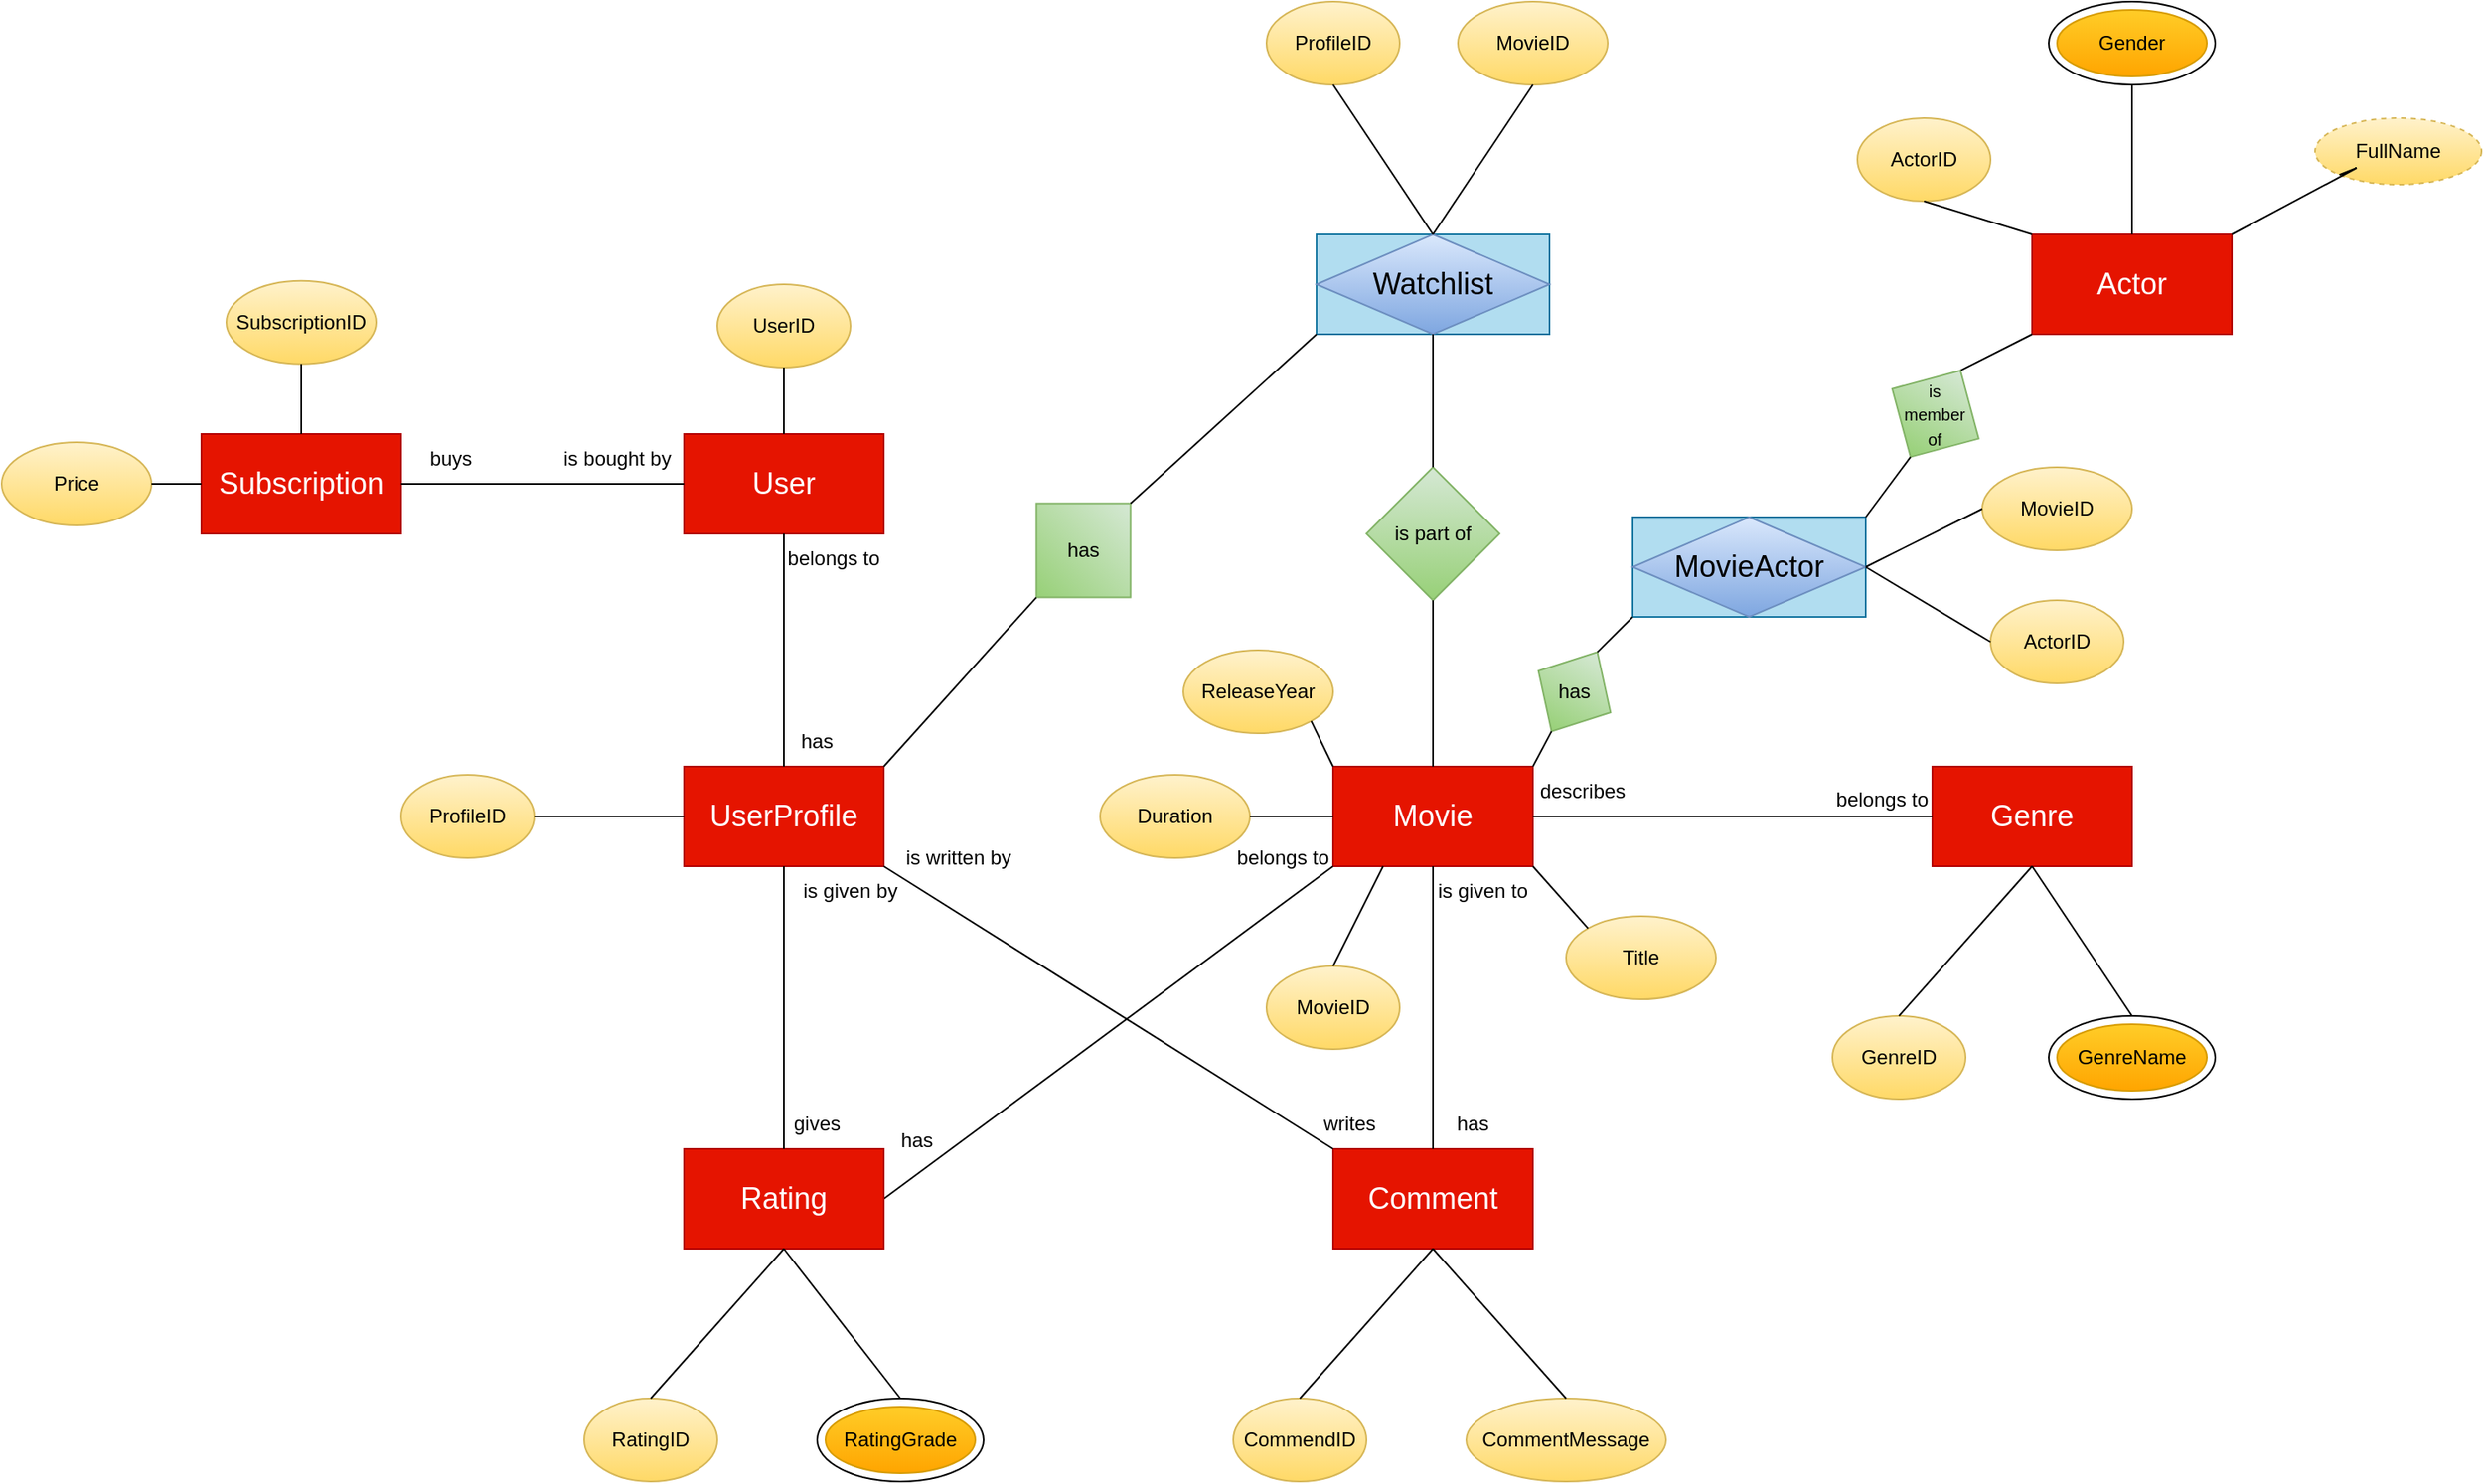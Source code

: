 <mxfile version="28.2.3">
  <diagram id="C5RBs43oDa-KdzZeNtuy" name="Page-1">
    <mxGraphModel dx="2430" dy="2138" grid="1" gridSize="10" guides="1" tooltips="1" connect="1" arrows="1" fold="1" page="1" pageScale="1" pageWidth="827" pageHeight="1169" math="0" shadow="0">
      <root>
        <mxCell id="WIyWlLk6GJQsqaUBKTNV-0" />
        <mxCell id="WIyWlLk6GJQsqaUBKTNV-1" parent="WIyWlLk6GJQsqaUBKTNV-0" />
        <mxCell id="6euXC6UUN1x_xEEHtP8C-2" value="&lt;font style=&quot;font-size: 18px;&quot;&gt;User&lt;/font&gt;" style="rounded=0;whiteSpace=wrap;html=1;fillColor=#e51400;fontColor=#ffffff;strokeColor=#B20000;" parent="WIyWlLk6GJQsqaUBKTNV-1" vertex="1">
          <mxGeometry x="-30" y="80" width="120" height="60" as="geometry" />
        </mxCell>
        <mxCell id="6euXC6UUN1x_xEEHtP8C-3" value="&lt;span style=&quot;font-size: 18px;&quot;&gt;Movie&lt;/span&gt;" style="rounded=0;whiteSpace=wrap;html=1;fillColor=#e51400;fontColor=#ffffff;strokeColor=#B20000;" parent="WIyWlLk6GJQsqaUBKTNV-1" vertex="1">
          <mxGeometry x="360" y="280" width="120" height="60" as="geometry" />
        </mxCell>
        <mxCell id="6euXC6UUN1x_xEEHtP8C-4" value="&lt;font style=&quot;font-size: 18px;&quot;&gt;Genre&lt;/font&gt;" style="rounded=0;whiteSpace=wrap;html=1;fillColor=#e51400;fontColor=#ffffff;strokeColor=#B20000;" parent="WIyWlLk6GJQsqaUBKTNV-1" vertex="1">
          <mxGeometry x="720" y="280" width="120" height="60" as="geometry" />
        </mxCell>
        <mxCell id="6euXC6UUN1x_xEEHtP8C-8" value="" style="rounded=0;whiteSpace=wrap;html=1;fillColor=#b1ddf0;strokeColor=#10739e;" parent="WIyWlLk6GJQsqaUBKTNV-1" vertex="1">
          <mxGeometry x="350" y="-40" width="140" height="60" as="geometry" />
        </mxCell>
        <mxCell id="6euXC6UUN1x_xEEHtP8C-9" value="&lt;font style=&quot;font-size: 18px;&quot;&gt;Watchlist&lt;/font&gt;" style="rhombus;whiteSpace=wrap;html=1;fillColor=#dae8fc;gradientColor=#7ea6e0;strokeColor=#6c8ebf;" parent="WIyWlLk6GJQsqaUBKTNV-1" vertex="1">
          <mxGeometry x="350" y="-40" width="140" height="60" as="geometry" />
        </mxCell>
        <mxCell id="6euXC6UUN1x_xEEHtP8C-12" value="&lt;span style=&quot;font-size: 18px;&quot;&gt;UserProfile&lt;/span&gt;" style="rounded=0;whiteSpace=wrap;html=1;fillColor=#e51400;fontColor=#ffffff;strokeColor=#B20000;" parent="WIyWlLk6GJQsqaUBKTNV-1" vertex="1">
          <mxGeometry x="-30" y="280" width="120" height="60" as="geometry" />
        </mxCell>
        <mxCell id="6euXC6UUN1x_xEEHtP8C-16" value="" style="endArrow=none;html=1;rounded=0;exitX=0.5;exitY=0;exitDx=0;exitDy=0;entryX=0.5;entryY=1;entryDx=0;entryDy=0;" parent="WIyWlLk6GJQsqaUBKTNV-1" source="6euXC6UUN1x_xEEHtP8C-12" target="6euXC6UUN1x_xEEHtP8C-2" edge="1">
          <mxGeometry width="50" height="50" relative="1" as="geometry">
            <mxPoint x="-70" y="190" as="sourcePoint" />
            <mxPoint x="30" y="160" as="targetPoint" />
          </mxGeometry>
        </mxCell>
        <mxCell id="6euXC6UUN1x_xEEHtP8C-18" value="" style="endArrow=none;html=1;rounded=0;exitX=1;exitY=0.5;exitDx=0;exitDy=0;entryX=0;entryY=1;entryDx=0;entryDy=0;" parent="WIyWlLk6GJQsqaUBKTNV-1" source="6euXC6UUN1x_xEEHtP8C-23" target="6euXC6UUN1x_xEEHtP8C-3" edge="1">
          <mxGeometry width="50" height="50" relative="1" as="geometry">
            <mxPoint x="250" y="430" as="sourcePoint" />
            <mxPoint x="300" y="410" as="targetPoint" />
            <Array as="points" />
          </mxGeometry>
        </mxCell>
        <mxCell id="6euXC6UUN1x_xEEHtP8C-19" value="" style="endArrow=none;html=1;rounded=0;exitX=1;exitY=0.5;exitDx=0;exitDy=0;entryX=0;entryY=0.5;entryDx=0;entryDy=0;" parent="WIyWlLk6GJQsqaUBKTNV-1" source="6euXC6UUN1x_xEEHtP8C-3" target="6euXC6UUN1x_xEEHtP8C-4" edge="1">
          <mxGeometry width="50" height="50" relative="1" as="geometry">
            <mxPoint x="550" y="330" as="sourcePoint" />
            <mxPoint x="600" y="280" as="targetPoint" />
          </mxGeometry>
        </mxCell>
        <mxCell id="6euXC6UUN1x_xEEHtP8C-23" value="&lt;span style=&quot;font-size: 18px;&quot;&gt;Rating&lt;/span&gt;" style="rounded=0;whiteSpace=wrap;html=1;fillColor=#e51400;fontColor=#ffffff;strokeColor=#B20000;" parent="WIyWlLk6GJQsqaUBKTNV-1" vertex="1">
          <mxGeometry x="-30" y="510" width="120" height="60" as="geometry" />
        </mxCell>
        <mxCell id="6euXC6UUN1x_xEEHtP8C-24" value="&lt;span style=&quot;font-size: 18px;&quot;&gt;Comment&lt;/span&gt;" style="rounded=0;whiteSpace=wrap;html=1;fillColor=#e51400;fontColor=#ffffff;strokeColor=#B20000;" parent="WIyWlLk6GJQsqaUBKTNV-1" vertex="1">
          <mxGeometry x="360" y="510" width="120" height="60" as="geometry" />
        </mxCell>
        <mxCell id="6euXC6UUN1x_xEEHtP8C-28" value="" style="endArrow=none;html=1;rounded=0;exitX=0.5;exitY=0;exitDx=0;exitDy=0;entryX=0.5;entryY=1;entryDx=0;entryDy=0;" parent="WIyWlLk6GJQsqaUBKTNV-1" source="6euXC6UUN1x_xEEHtP8C-24" target="6euXC6UUN1x_xEEHtP8C-3" edge="1">
          <mxGeometry width="50" height="50" relative="1" as="geometry">
            <mxPoint x="420" y="430" as="sourcePoint" />
            <mxPoint x="420" y="310" as="targetPoint" />
          </mxGeometry>
        </mxCell>
        <mxCell id="hVD0oIAZG5OT47clyEIh-2" value="" style="endArrow=none;html=1;rounded=0;entryX=0;entryY=0;entryDx=0;entryDy=0;exitX=1;exitY=1;exitDx=0;exitDy=0;" parent="WIyWlLk6GJQsqaUBKTNV-1" source="6euXC6UUN1x_xEEHtP8C-12" target="6euXC6UUN1x_xEEHtP8C-24" edge="1">
          <mxGeometry width="50" height="50" relative="1" as="geometry">
            <mxPoint x="240" y="310" as="sourcePoint" />
            <mxPoint x="350" y="430" as="targetPoint" />
          </mxGeometry>
        </mxCell>
        <mxCell id="hVD0oIAZG5OT47clyEIh-7" value="UserID" style="ellipse;whiteSpace=wrap;html=1;fillColor=#fff2cc;gradientColor=#ffd966;strokeColor=#d6b656;" parent="WIyWlLk6GJQsqaUBKTNV-1" vertex="1">
          <mxGeometry x="-10" y="-10" width="80" height="50" as="geometry" />
        </mxCell>
        <mxCell id="hVD0oIAZG5OT47clyEIh-8" value="" style="endArrow=none;html=1;rounded=0;entryX=0.5;entryY=1;entryDx=0;entryDy=0;exitX=0.5;exitY=0;exitDx=0;exitDy=0;" parent="WIyWlLk6GJQsqaUBKTNV-1" source="6euXC6UUN1x_xEEHtP8C-2" target="hVD0oIAZG5OT47clyEIh-7" edge="1">
          <mxGeometry width="50" height="50" relative="1" as="geometry">
            <mxPoint x="-10" y="60" as="sourcePoint" />
            <mxPoint x="40" y="10" as="targetPoint" />
          </mxGeometry>
        </mxCell>
        <mxCell id="hVD0oIAZG5OT47clyEIh-9" value="ProfileID" style="ellipse;whiteSpace=wrap;html=1;fillColor=#fff2cc;gradientColor=#ffd966;strokeColor=#d6b656;" parent="WIyWlLk6GJQsqaUBKTNV-1" vertex="1">
          <mxGeometry x="-200" y="285" width="80" height="50" as="geometry" />
        </mxCell>
        <mxCell id="hVD0oIAZG5OT47clyEIh-10" value="" style="endArrow=none;html=1;rounded=0;entryX=1;entryY=0.5;entryDx=0;entryDy=0;exitX=0;exitY=0.5;exitDx=0;exitDy=0;" parent="WIyWlLk6GJQsqaUBKTNV-1" source="6euXC6UUN1x_xEEHtP8C-12" target="hVD0oIAZG5OT47clyEIh-9" edge="1">
          <mxGeometry width="50" height="50" relative="1" as="geometry">
            <mxPoint x="-20" y="260" as="sourcePoint" />
            <mxPoint x="-120" y="250" as="targetPoint" />
          </mxGeometry>
        </mxCell>
        <mxCell id="hVD0oIAZG5OT47clyEIh-13" value="RatingID" style="ellipse;whiteSpace=wrap;html=1;fillColor=#fff2cc;gradientColor=#ffd966;strokeColor=#d6b656;" parent="WIyWlLk6GJQsqaUBKTNV-1" vertex="1">
          <mxGeometry x="-90" y="660" width="80" height="50" as="geometry" />
        </mxCell>
        <mxCell id="hVD0oIAZG5OT47clyEIh-14" value="" style="endArrow=none;html=1;rounded=0;entryX=0.5;entryY=0;entryDx=0;entryDy=0;exitX=0.5;exitY=1;exitDx=0;exitDy=0;" parent="WIyWlLk6GJQsqaUBKTNV-1" source="6euXC6UUN1x_xEEHtP8C-23" target="hVD0oIAZG5OT47clyEIh-13" edge="1">
          <mxGeometry width="50" height="50" relative="1" as="geometry">
            <mxPoint x="80" y="685" as="sourcePoint" />
            <mxPoint x="-10" y="625" as="targetPoint" />
          </mxGeometry>
        </mxCell>
        <mxCell id="hVD0oIAZG5OT47clyEIh-15" value="" style="ellipse;whiteSpace=wrap;html=1;" parent="WIyWlLk6GJQsqaUBKTNV-1" vertex="1">
          <mxGeometry x="50" y="660" width="100" height="50" as="geometry" />
        </mxCell>
        <mxCell id="hVD0oIAZG5OT47clyEIh-16" value="" style="endArrow=none;html=1;rounded=0;entryX=0.5;entryY=0;entryDx=0;entryDy=0;exitX=0.5;exitY=1;exitDx=0;exitDy=0;" parent="WIyWlLk6GJQsqaUBKTNV-1" source="6euXC6UUN1x_xEEHtP8C-23" target="hVD0oIAZG5OT47clyEIh-15" edge="1">
          <mxGeometry width="50" height="50" relative="1" as="geometry">
            <mxPoint x="160" y="570" as="sourcePoint" />
            <mxPoint x="120" y="625" as="targetPoint" />
          </mxGeometry>
        </mxCell>
        <mxCell id="hVD0oIAZG5OT47clyEIh-17" value="CommendID" style="ellipse;whiteSpace=wrap;html=1;fillColor=#fff2cc;gradientColor=#ffd966;strokeColor=#d6b656;" parent="WIyWlLk6GJQsqaUBKTNV-1" vertex="1">
          <mxGeometry x="300" y="660" width="80" height="50" as="geometry" />
        </mxCell>
        <mxCell id="hVD0oIAZG5OT47clyEIh-18" value="" style="endArrow=none;html=1;rounded=0;entryX=0.5;entryY=0;entryDx=0;entryDy=0;exitX=0.5;exitY=1;exitDx=0;exitDy=0;" parent="WIyWlLk6GJQsqaUBKTNV-1" source="6euXC6UUN1x_xEEHtP8C-24" target="hVD0oIAZG5OT47clyEIh-17" edge="1">
          <mxGeometry width="50" height="50" relative="1" as="geometry">
            <mxPoint x="420" y="570" as="sourcePoint" />
            <mxPoint x="380" y="625" as="targetPoint" />
          </mxGeometry>
        </mxCell>
        <mxCell id="hVD0oIAZG5OT47clyEIh-19" value="CommentMessage" style="ellipse;whiteSpace=wrap;html=1;fillColor=#fff2cc;gradientColor=#ffd966;strokeColor=#d6b656;" parent="WIyWlLk6GJQsqaUBKTNV-1" vertex="1">
          <mxGeometry x="440" y="660" width="120" height="50" as="geometry" />
        </mxCell>
        <mxCell id="hVD0oIAZG5OT47clyEIh-20" value="" style="endArrow=none;html=1;rounded=0;entryX=0.5;entryY=0;entryDx=0;entryDy=0;exitX=0.5;exitY=1;exitDx=0;exitDy=0;" parent="WIyWlLk6GJQsqaUBKTNV-1" source="6euXC6UUN1x_xEEHtP8C-24" target="hVD0oIAZG5OT47clyEIh-19" edge="1">
          <mxGeometry width="50" height="50" relative="1" as="geometry">
            <mxPoint x="420" y="570" as="sourcePoint" />
            <mxPoint x="510" y="625" as="targetPoint" />
          </mxGeometry>
        </mxCell>
        <mxCell id="hVD0oIAZG5OT47clyEIh-21" value="GenreID" style="ellipse;whiteSpace=wrap;html=1;fillColor=#fff2cc;gradientColor=#ffd966;strokeColor=#d6b656;" parent="WIyWlLk6GJQsqaUBKTNV-1" vertex="1">
          <mxGeometry x="660" y="430" width="80" height="50" as="geometry" />
        </mxCell>
        <mxCell id="hVD0oIAZG5OT47clyEIh-22" value="" style="endArrow=none;html=1;rounded=0;entryX=0.5;entryY=0;entryDx=0;entryDy=0;exitX=0.5;exitY=1;exitDx=0;exitDy=0;" parent="WIyWlLk6GJQsqaUBKTNV-1" source="6euXC6UUN1x_xEEHtP8C-4" target="hVD0oIAZG5OT47clyEIh-21" edge="1">
          <mxGeometry width="50" height="50" relative="1" as="geometry">
            <mxPoint x="780" y="340" as="sourcePoint" />
            <mxPoint x="740" y="395" as="targetPoint" />
          </mxGeometry>
        </mxCell>
        <mxCell id="hVD0oIAZG5OT47clyEIh-24" value="" style="endArrow=none;html=1;rounded=0;entryX=0.5;entryY=0;entryDx=0;entryDy=0;" parent="WIyWlLk6GJQsqaUBKTNV-1" target="hVD0oIAZG5OT47clyEIh-40" edge="1">
          <mxGeometry width="50" height="50" relative="1" as="geometry">
            <mxPoint x="780" y="340" as="sourcePoint" />
            <mxPoint x="845.0" y="430.0" as="targetPoint" />
          </mxGeometry>
        </mxCell>
        <mxCell id="hVD0oIAZG5OT47clyEIh-25" value="ProfileID" style="ellipse;whiteSpace=wrap;html=1;fillColor=#fff2cc;gradientColor=#ffd966;strokeColor=#d6b656;" parent="WIyWlLk6GJQsqaUBKTNV-1" vertex="1">
          <mxGeometry x="320" y="-180" width="80" height="50" as="geometry" />
        </mxCell>
        <mxCell id="hVD0oIAZG5OT47clyEIh-27" value="MovieID" style="ellipse;whiteSpace=wrap;html=1;fillColor=#fff2cc;gradientColor=#ffd966;strokeColor=#d6b656;" parent="WIyWlLk6GJQsqaUBKTNV-1" vertex="1">
          <mxGeometry x="435" y="-180" width="90" height="50" as="geometry" />
        </mxCell>
        <mxCell id="hVD0oIAZG5OT47clyEIh-29" value="" style="endArrow=none;html=1;rounded=0;entryX=0.5;entryY=1;entryDx=0;entryDy=0;exitX=0.5;exitY=0;exitDx=0;exitDy=0;" parent="WIyWlLk6GJQsqaUBKTNV-1" source="6euXC6UUN1x_xEEHtP8C-9" target="hVD0oIAZG5OT47clyEIh-27" edge="1">
          <mxGeometry width="50" height="50" relative="1" as="geometry">
            <mxPoint x="420" y="-30" as="sourcePoint" />
            <mxPoint x="470" y="-80" as="targetPoint" />
          </mxGeometry>
        </mxCell>
        <mxCell id="hVD0oIAZG5OT47clyEIh-30" value="" style="endArrow=none;html=1;rounded=0;entryX=0.5;entryY=1;entryDx=0;entryDy=0;exitX=0.5;exitY=0;exitDx=0;exitDy=0;" parent="WIyWlLk6GJQsqaUBKTNV-1" source="6euXC6UUN1x_xEEHtP8C-8" target="hVD0oIAZG5OT47clyEIh-25" edge="1">
          <mxGeometry width="50" height="50" relative="1" as="geometry">
            <mxPoint x="350" y="-60" as="sourcePoint" />
            <mxPoint x="400" y="-110" as="targetPoint" />
          </mxGeometry>
        </mxCell>
        <mxCell id="hVD0oIAZG5OT47clyEIh-31" value="MovieID" style="ellipse;whiteSpace=wrap;html=1;fillColor=#fff2cc;gradientColor=#ffd966;strokeColor=#d6b656;" parent="WIyWlLk6GJQsqaUBKTNV-1" vertex="1">
          <mxGeometry x="320" y="400" width="80" height="50" as="geometry" />
        </mxCell>
        <mxCell id="hVD0oIAZG5OT47clyEIh-32" value="Title" style="ellipse;whiteSpace=wrap;html=1;fillColor=#fff2cc;gradientColor=#ffd966;strokeColor=#d6b656;" parent="WIyWlLk6GJQsqaUBKTNV-1" vertex="1">
          <mxGeometry x="500" y="370" width="90" height="50" as="geometry" />
        </mxCell>
        <mxCell id="hVD0oIAZG5OT47clyEIh-33" value="ReleaseYear" style="ellipse;whiteSpace=wrap;html=1;fillColor=#fff2cc;gradientColor=#ffd966;strokeColor=#d6b656;" parent="WIyWlLk6GJQsqaUBKTNV-1" vertex="1">
          <mxGeometry x="270" y="210" width="90" height="50" as="geometry" />
        </mxCell>
        <mxCell id="hVD0oIAZG5OT47clyEIh-34" value="Duration" style="ellipse;whiteSpace=wrap;html=1;fillColor=#fff2cc;gradientColor=#ffd966;strokeColor=#d6b656;" parent="WIyWlLk6GJQsqaUBKTNV-1" vertex="1">
          <mxGeometry x="220" y="285" width="90" height="50" as="geometry" />
        </mxCell>
        <mxCell id="hVD0oIAZG5OT47clyEIh-35" value="" style="endArrow=none;html=1;rounded=0;entryX=0;entryY=0.5;entryDx=0;entryDy=0;exitX=1;exitY=0.5;exitDx=0;exitDy=0;" parent="WIyWlLk6GJQsqaUBKTNV-1" source="hVD0oIAZG5OT47clyEIh-34" target="6euXC6UUN1x_xEEHtP8C-3" edge="1">
          <mxGeometry width="50" height="50" relative="1" as="geometry">
            <mxPoint x="310" y="310" as="sourcePoint" />
            <mxPoint x="360" y="260" as="targetPoint" />
          </mxGeometry>
        </mxCell>
        <mxCell id="hVD0oIAZG5OT47clyEIh-36" value="" style="endArrow=none;html=1;rounded=0;entryX=0;entryY=0;entryDx=0;entryDy=0;exitX=1;exitY=1;exitDx=0;exitDy=0;" parent="WIyWlLk6GJQsqaUBKTNV-1" source="6euXC6UUN1x_xEEHtP8C-3" target="hVD0oIAZG5OT47clyEIh-32" edge="1">
          <mxGeometry width="50" height="50" relative="1" as="geometry">
            <mxPoint x="460" y="410" as="sourcePoint" />
            <mxPoint x="510" y="360" as="targetPoint" />
          </mxGeometry>
        </mxCell>
        <mxCell id="hVD0oIAZG5OT47clyEIh-38" value="" style="endArrow=none;html=1;rounded=0;exitX=1;exitY=1;exitDx=0;exitDy=0;entryX=0;entryY=0;entryDx=0;entryDy=0;" parent="WIyWlLk6GJQsqaUBKTNV-1" source="hVD0oIAZG5OT47clyEIh-33" target="6euXC6UUN1x_xEEHtP8C-3" edge="1">
          <mxGeometry width="50" height="50" relative="1" as="geometry">
            <mxPoint x="340" y="300" as="sourcePoint" />
            <mxPoint x="390" y="250" as="targetPoint" />
          </mxGeometry>
        </mxCell>
        <mxCell id="hVD0oIAZG5OT47clyEIh-39" value="RatingGrade" style="ellipse;whiteSpace=wrap;html=1;fillColor=#ffcd28;gradientColor=#ffa500;strokeColor=#d79b00;" parent="WIyWlLk6GJQsqaUBKTNV-1" vertex="1">
          <mxGeometry x="55" y="665" width="90" height="40" as="geometry" />
        </mxCell>
        <mxCell id="hVD0oIAZG5OT47clyEIh-40" value="" style="ellipse;whiteSpace=wrap;html=1;" parent="WIyWlLk6GJQsqaUBKTNV-1" vertex="1">
          <mxGeometry x="790" y="430" width="100" height="50" as="geometry" />
        </mxCell>
        <mxCell id="hVD0oIAZG5OT47clyEIh-41" value="GenreName" style="ellipse;whiteSpace=wrap;html=1;fillColor=#ffcd28;gradientColor=#ffa500;strokeColor=#d79b00;" parent="WIyWlLk6GJQsqaUBKTNV-1" vertex="1">
          <mxGeometry x="795" y="435" width="90" height="40" as="geometry" />
        </mxCell>
        <mxCell id="hVD0oIAZG5OT47clyEIh-45" value="" style="endArrow=none;html=1;rounded=0;entryX=0.5;entryY=1;entryDx=0;entryDy=0;exitX=0.5;exitY=0;exitDx=0;exitDy=0;" parent="WIyWlLk6GJQsqaUBKTNV-1" source="6euXC6UUN1x_xEEHtP8C-23" target="6euXC6UUN1x_xEEHtP8C-12" edge="1">
          <mxGeometry width="50" height="50" relative="1" as="geometry">
            <mxPoint x="-20" y="460" as="sourcePoint" />
            <mxPoint x="30" y="410" as="targetPoint" />
          </mxGeometry>
        </mxCell>
        <mxCell id="hVD0oIAZG5OT47clyEIh-46" value="" style="rhombus;whiteSpace=wrap;html=1;fillColor=#d5e8d4;gradientColor=#97d077;strokeColor=#82b366;" parent="WIyWlLk6GJQsqaUBKTNV-1" vertex="1">
          <mxGeometry x="380" y="100" width="80" height="80" as="geometry" />
        </mxCell>
        <mxCell id="hVD0oIAZG5OT47clyEIh-47" value="" style="endArrow=none;html=1;rounded=0;entryX=0.5;entryY=1;entryDx=0;entryDy=0;exitX=0.5;exitY=0;exitDx=0;exitDy=0;" parent="WIyWlLk6GJQsqaUBKTNV-1" source="6euXC6UUN1x_xEEHtP8C-3" target="hVD0oIAZG5OT47clyEIh-46" edge="1">
          <mxGeometry width="50" height="50" relative="1" as="geometry">
            <mxPoint x="390" y="250" as="sourcePoint" />
            <mxPoint x="440" y="200" as="targetPoint" />
          </mxGeometry>
        </mxCell>
        <mxCell id="hVD0oIAZG5OT47clyEIh-48" value="" style="endArrow=none;html=1;rounded=0;entryX=0.5;entryY=1;entryDx=0;entryDy=0;exitX=0.5;exitY=0;exitDx=0;exitDy=0;" parent="WIyWlLk6GJQsqaUBKTNV-1" source="hVD0oIAZG5OT47clyEIh-46" target="6euXC6UUN1x_xEEHtP8C-9" edge="1">
          <mxGeometry width="50" height="50" relative="1" as="geometry">
            <mxPoint x="380" y="110" as="sourcePoint" />
            <mxPoint x="430" y="60" as="targetPoint" />
          </mxGeometry>
        </mxCell>
        <mxCell id="hVD0oIAZG5OT47clyEIh-49" value="" style="rhombus;whiteSpace=wrap;html=1;rotation=45;fillColor=#d5e8d4;gradientColor=#97d077;strokeColor=#82b366;" parent="WIyWlLk6GJQsqaUBKTNV-1" vertex="1">
          <mxGeometry x="170" y="110" width="80" height="80" as="geometry" />
        </mxCell>
        <mxCell id="hVD0oIAZG5OT47clyEIh-50" value="" style="endArrow=none;html=1;rounded=0;entryX=0.5;entryY=1;entryDx=0;entryDy=0;exitX=1;exitY=0;exitDx=0;exitDy=0;" parent="WIyWlLk6GJQsqaUBKTNV-1" source="6euXC6UUN1x_xEEHtP8C-12" target="hVD0oIAZG5OT47clyEIh-49" edge="1">
          <mxGeometry width="50" height="50" relative="1" as="geometry">
            <mxPoint x="130" y="270" as="sourcePoint" />
            <mxPoint x="180" y="220" as="targetPoint" />
          </mxGeometry>
        </mxCell>
        <mxCell id="hVD0oIAZG5OT47clyEIh-51" value="" style="endArrow=none;html=1;rounded=0;entryX=0;entryY=1;entryDx=0;entryDy=0;exitX=0.5;exitY=0;exitDx=0;exitDy=0;" parent="WIyWlLk6GJQsqaUBKTNV-1" source="hVD0oIAZG5OT47clyEIh-49" target="6euXC6UUN1x_xEEHtP8C-8" edge="1">
          <mxGeometry width="50" height="50" relative="1" as="geometry">
            <mxPoint x="210" y="110" as="sourcePoint" />
            <mxPoint x="260" y="60" as="targetPoint" />
          </mxGeometry>
        </mxCell>
        <mxCell id="hVD0oIAZG5OT47clyEIh-53" value="" style="endArrow=none;html=1;rounded=0;entryX=0.25;entryY=1;entryDx=0;entryDy=0;exitX=0.5;exitY=0;exitDx=0;exitDy=0;" parent="WIyWlLk6GJQsqaUBKTNV-1" source="hVD0oIAZG5OT47clyEIh-31" target="6euXC6UUN1x_xEEHtP8C-3" edge="1">
          <mxGeometry width="50" height="50" relative="1" as="geometry">
            <mxPoint x="340" y="410" as="sourcePoint" />
            <mxPoint x="390" y="360" as="targetPoint" />
          </mxGeometry>
        </mxCell>
        <mxCell id="hVD0oIAZG5OT47clyEIh-54" value="&lt;font style=&quot;font-size: 18px;&quot;&gt;Actor&lt;/font&gt;" style="rounded=0;whiteSpace=wrap;html=1;fillColor=#e51400;fontColor=#ffffff;strokeColor=#B20000;" parent="WIyWlLk6GJQsqaUBKTNV-1" vertex="1">
          <mxGeometry x="780" y="-40" width="120" height="60" as="geometry" />
        </mxCell>
        <mxCell id="hVD0oIAZG5OT47clyEIh-55" value="ActorID" style="ellipse;whiteSpace=wrap;html=1;fillColor=#fff2cc;gradientColor=#ffd966;strokeColor=#d6b656;" parent="WIyWlLk6GJQsqaUBKTNV-1" vertex="1">
          <mxGeometry x="675" y="-110" width="80" height="50" as="geometry" />
        </mxCell>
        <mxCell id="hVD0oIAZG5OT47clyEIh-58" value="" style="ellipse;whiteSpace=wrap;html=1;" parent="WIyWlLk6GJQsqaUBKTNV-1" vertex="1">
          <mxGeometry x="790" y="-180" width="100" height="50" as="geometry" />
        </mxCell>
        <mxCell id="hVD0oIAZG5OT47clyEIh-59" value="Gender" style="ellipse;whiteSpace=wrap;html=1;fillColor=#ffcd28;gradientColor=#ffa500;strokeColor=#d79b00;" parent="WIyWlLk6GJQsqaUBKTNV-1" vertex="1">
          <mxGeometry x="795" y="-175" width="90" height="40" as="geometry" />
        </mxCell>
        <mxCell id="hVD0oIAZG5OT47clyEIh-61" value="" style="endArrow=none;html=1;rounded=0;entryX=0;entryY=1;entryDx=0;entryDy=0;exitX=0.5;exitY=0;exitDx=0;exitDy=0;" parent="WIyWlLk6GJQsqaUBKTNV-1" source="hVD0oIAZG5OT47clyEIh-81" target="hVD0oIAZG5OT47clyEIh-54" edge="1">
          <mxGeometry width="50" height="50" relative="1" as="geometry">
            <mxPoint x="745" y="60" as="sourcePoint" />
            <mxPoint x="815" y="90" as="targetPoint" />
          </mxGeometry>
        </mxCell>
        <mxCell id="hVD0oIAZG5OT47clyEIh-64" value="FullName" style="ellipse;whiteSpace=wrap;html=1;align=center;dashed=1;fillColor=#fff2cc;gradientColor=#ffd966;strokeColor=#d6b656;" parent="WIyWlLk6GJQsqaUBKTNV-1" vertex="1">
          <mxGeometry x="950" y="-110" width="100" height="40" as="geometry" />
        </mxCell>
        <mxCell id="hVD0oIAZG5OT47clyEIh-65" value="" style="endArrow=none;html=1;rounded=0;entryX=0;entryY=1;entryDx=0;entryDy=0;exitX=1;exitY=0;exitDx=0;exitDy=0;" parent="WIyWlLk6GJQsqaUBKTNV-1" source="hVD0oIAZG5OT47clyEIh-54" target="hVD0oIAZG5OT47clyEIh-64" edge="1">
          <mxGeometry width="50" height="50" relative="1" as="geometry">
            <mxPoint x="895" y="-20" as="sourcePoint" />
            <mxPoint x="945" y="-70" as="targetPoint" />
            <Array as="points">
              <mxPoint x="975" y="-80" />
            </Array>
          </mxGeometry>
        </mxCell>
        <mxCell id="hVD0oIAZG5OT47clyEIh-66" value="" style="endArrow=none;html=1;rounded=0;entryX=0.5;entryY=1;entryDx=0;entryDy=0;exitX=0.5;exitY=0;exitDx=0;exitDy=0;" parent="WIyWlLk6GJQsqaUBKTNV-1" source="hVD0oIAZG5OT47clyEIh-54" target="hVD0oIAZG5OT47clyEIh-58" edge="1">
          <mxGeometry width="50" height="50" relative="1" as="geometry">
            <mxPoint x="815" y="-50" as="sourcePoint" />
            <mxPoint x="865" y="-100" as="targetPoint" />
          </mxGeometry>
        </mxCell>
        <mxCell id="hVD0oIAZG5OT47clyEIh-67" value="" style="endArrow=none;html=1;rounded=0;entryX=0.5;entryY=1;entryDx=0;entryDy=0;exitX=0;exitY=0;exitDx=0;exitDy=0;" parent="WIyWlLk6GJQsqaUBKTNV-1" source="hVD0oIAZG5OT47clyEIh-54" target="hVD0oIAZG5OT47clyEIh-55" edge="1">
          <mxGeometry width="50" height="50" relative="1" as="geometry">
            <mxPoint x="725" y="-40" as="sourcePoint" />
            <mxPoint x="775" y="-90" as="targetPoint" />
          </mxGeometry>
        </mxCell>
        <mxCell id="hVD0oIAZG5OT47clyEIh-68" value="has" style="text;html=1;align=center;verticalAlign=middle;whiteSpace=wrap;rounded=0;" parent="WIyWlLk6GJQsqaUBKTNV-1" vertex="1">
          <mxGeometry x="180" y="135" width="60" height="30" as="geometry" />
        </mxCell>
        <mxCell id="hVD0oIAZG5OT47clyEIh-69" value="is part of" style="text;html=1;align=center;verticalAlign=middle;whiteSpace=wrap;rounded=0;" parent="WIyWlLk6GJQsqaUBKTNV-1" vertex="1">
          <mxGeometry x="390" y="125" width="60" height="30" as="geometry" />
        </mxCell>
        <mxCell id="hVD0oIAZG5OT47clyEIh-71" value="" style="rounded=0;whiteSpace=wrap;html=1;fillColor=#b1ddf0;strokeColor=#10739e;" parent="WIyWlLk6GJQsqaUBKTNV-1" vertex="1">
          <mxGeometry x="540" y="130" width="140" height="60" as="geometry" />
        </mxCell>
        <mxCell id="hVD0oIAZG5OT47clyEIh-72" value="&lt;font style=&quot;font-size: 18px;&quot;&gt;MovieActor&lt;/font&gt;" style="rhombus;whiteSpace=wrap;html=1;fillColor=#dae8fc;gradientColor=#7ea6e0;strokeColor=#6c8ebf;" parent="WIyWlLk6GJQsqaUBKTNV-1" vertex="1">
          <mxGeometry x="540" y="130" width="140" height="60" as="geometry" />
        </mxCell>
        <mxCell id="hVD0oIAZG5OT47clyEIh-73" value="ActorID" style="ellipse;whiteSpace=wrap;html=1;fillColor=#fff2cc;gradientColor=#ffd966;strokeColor=#d6b656;" parent="WIyWlLk6GJQsqaUBKTNV-1" vertex="1">
          <mxGeometry x="755" y="180" width="80" height="50" as="geometry" />
        </mxCell>
        <mxCell id="hVD0oIAZG5OT47clyEIh-74" value="MovieID" style="ellipse;whiteSpace=wrap;html=1;fillColor=#fff2cc;gradientColor=#ffd966;strokeColor=#d6b656;" parent="WIyWlLk6GJQsqaUBKTNV-1" vertex="1">
          <mxGeometry x="750" y="100" width="90" height="50" as="geometry" />
        </mxCell>
        <mxCell id="hVD0oIAZG5OT47clyEIh-77" value="" style="rhombus;whiteSpace=wrap;html=1;rotation=30;fillColor=#d5e8d4;gradientColor=#97d077;strokeColor=#82b366;" parent="WIyWlLk6GJQsqaUBKTNV-1" vertex="1">
          <mxGeometry x="480" y="207.5" width="50" height="55" as="geometry" />
        </mxCell>
        <mxCell id="hVD0oIAZG5OT47clyEIh-79" value="" style="endArrow=none;html=1;rounded=0;entryX=0;entryY=1;entryDx=0;entryDy=0;exitX=0.5;exitY=0;exitDx=0;exitDy=0;" parent="WIyWlLk6GJQsqaUBKTNV-1" source="hVD0oIAZG5OT47clyEIh-77" target="hVD0oIAZG5OT47clyEIh-71" edge="1">
          <mxGeometry width="50" height="50" relative="1" as="geometry">
            <mxPoint x="550" y="290" as="sourcePoint" />
            <mxPoint x="600" y="240" as="targetPoint" />
          </mxGeometry>
        </mxCell>
        <mxCell id="hVD0oIAZG5OT47clyEIh-80" value="" style="endArrow=none;html=1;rounded=0;entryX=0.5;entryY=1;entryDx=0;entryDy=0;exitX=1;exitY=0;exitDx=0;exitDy=0;" parent="WIyWlLk6GJQsqaUBKTNV-1" source="6euXC6UUN1x_xEEHtP8C-3" target="hVD0oIAZG5OT47clyEIh-77" edge="1">
          <mxGeometry width="50" height="50" relative="1" as="geometry">
            <mxPoint x="480" y="330" as="sourcePoint" />
            <mxPoint x="530" y="280" as="targetPoint" />
          </mxGeometry>
        </mxCell>
        <mxCell id="hVD0oIAZG5OT47clyEIh-81" value="" style="rhombus;whiteSpace=wrap;html=1;rotation=30;fillColor=#d5e8d4;gradientColor=#97d077;strokeColor=#82b366;" parent="WIyWlLk6GJQsqaUBKTNV-1" vertex="1">
          <mxGeometry x="691.92" y="37.83" width="60" height="60" as="geometry" />
        </mxCell>
        <mxCell id="hVD0oIAZG5OT47clyEIh-82" value="" style="endArrow=none;html=1;rounded=0;entryX=0.5;entryY=1;entryDx=0;entryDy=0;exitX=1;exitY=0;exitDx=0;exitDy=0;" parent="WIyWlLk6GJQsqaUBKTNV-1" source="hVD0oIAZG5OT47clyEIh-71" target="hVD0oIAZG5OT47clyEIh-81" edge="1">
          <mxGeometry width="50" height="50" relative="1" as="geometry">
            <mxPoint x="730" y="220" as="sourcePoint" />
            <mxPoint x="780" y="170" as="targetPoint" />
          </mxGeometry>
        </mxCell>
        <mxCell id="hVD0oIAZG5OT47clyEIh-83" value="" style="endArrow=none;html=1;rounded=0;entryX=0;entryY=0.5;entryDx=0;entryDy=0;exitX=1;exitY=0.5;exitDx=0;exitDy=0;" parent="WIyWlLk6GJQsqaUBKTNV-1" source="hVD0oIAZG5OT47clyEIh-71" target="hVD0oIAZG5OT47clyEIh-74" edge="1">
          <mxGeometry width="50" height="50" relative="1" as="geometry">
            <mxPoint x="680" y="230" as="sourcePoint" />
            <mxPoint x="730" y="180" as="targetPoint" />
          </mxGeometry>
        </mxCell>
        <mxCell id="hVD0oIAZG5OT47clyEIh-84" value="" style="endArrow=none;html=1;rounded=0;entryX=0;entryY=0.5;entryDx=0;entryDy=0;exitX=1;exitY=0.5;exitDx=0;exitDy=0;" parent="WIyWlLk6GJQsqaUBKTNV-1" source="hVD0oIAZG5OT47clyEIh-72" target="hVD0oIAZG5OT47clyEIh-73" edge="1">
          <mxGeometry width="50" height="50" relative="1" as="geometry">
            <mxPoint x="680" y="270" as="sourcePoint" />
            <mxPoint x="730" y="220" as="targetPoint" />
          </mxGeometry>
        </mxCell>
        <mxCell id="hVD0oIAZG5OT47clyEIh-85" value="has" style="text;html=1;align=center;verticalAlign=middle;whiteSpace=wrap;rounded=0;" parent="WIyWlLk6GJQsqaUBKTNV-1" vertex="1">
          <mxGeometry x="475" y="220" width="60" height="30" as="geometry" />
        </mxCell>
        <mxCell id="hVD0oIAZG5OT47clyEIh-86" value="&lt;font style=&quot;font-size: 10px;&quot;&gt;is &lt;br&gt;member &lt;br&gt;of&lt;/font&gt;" style="text;html=1;align=center;verticalAlign=middle;whiteSpace=wrap;rounded=0;" parent="WIyWlLk6GJQsqaUBKTNV-1" vertex="1">
          <mxGeometry x="699.42" y="61.58" width="45" height="12.5" as="geometry" />
        </mxCell>
        <mxCell id="yyk3bHmLLANqC3kzlvFW-0" value="&lt;font style=&quot;font-size: 18px;&quot;&gt;Subscription&lt;/font&gt;" style="rounded=0;whiteSpace=wrap;html=1;fillColor=#e51400;fontColor=#ffffff;strokeColor=#B20000;" parent="WIyWlLk6GJQsqaUBKTNV-1" vertex="1">
          <mxGeometry x="-320" y="80" width="120" height="60" as="geometry" />
        </mxCell>
        <mxCell id="yyk3bHmLLANqC3kzlvFW-1" value="SubscriptionID" style="ellipse;whiteSpace=wrap;html=1;fillColor=#fff2cc;gradientColor=#ffd966;strokeColor=#d6b656;" parent="WIyWlLk6GJQsqaUBKTNV-1" vertex="1">
          <mxGeometry x="-305" y="-12.17" width="90" height="50" as="geometry" />
        </mxCell>
        <mxCell id="yyk3bHmLLANqC3kzlvFW-2" value="" style="endArrow=none;html=1;rounded=0;entryX=0.5;entryY=1;entryDx=0;entryDy=0;exitX=0.5;exitY=0;exitDx=0;exitDy=0;" parent="WIyWlLk6GJQsqaUBKTNV-1" source="yyk3bHmLLANqC3kzlvFW-0" target="yyk3bHmLLANqC3kzlvFW-1" edge="1">
          <mxGeometry width="50" height="50" relative="1" as="geometry">
            <mxPoint x="-280" y="90" as="sourcePoint" />
            <mxPoint x="-230" y="40" as="targetPoint" />
          </mxGeometry>
        </mxCell>
        <mxCell id="yyk3bHmLLANqC3kzlvFW-3" value="" style="endArrow=none;html=1;rounded=0;entryX=0;entryY=0.5;entryDx=0;entryDy=0;exitX=1;exitY=0.5;exitDx=0;exitDy=0;" parent="WIyWlLk6GJQsqaUBKTNV-1" source="yyk3bHmLLANqC3kzlvFW-0" target="6euXC6UUN1x_xEEHtP8C-2" edge="1">
          <mxGeometry width="50" height="50" relative="1" as="geometry">
            <mxPoint x="-140" y="150" as="sourcePoint" />
            <mxPoint x="-90" y="100" as="targetPoint" />
          </mxGeometry>
        </mxCell>
        <mxCell id="yyk3bHmLLANqC3kzlvFW-4" value="Price" style="ellipse;whiteSpace=wrap;html=1;fillColor=#fff2cc;gradientColor=#ffd966;strokeColor=#d6b656;" parent="WIyWlLk6GJQsqaUBKTNV-1" vertex="1">
          <mxGeometry x="-440" y="85" width="90" height="50" as="geometry" />
        </mxCell>
        <mxCell id="yyk3bHmLLANqC3kzlvFW-5" value="" style="endArrow=none;html=1;rounded=0;entryX=0;entryY=0.5;entryDx=0;entryDy=0;exitX=1;exitY=0.5;exitDx=0;exitDy=0;" parent="WIyWlLk6GJQsqaUBKTNV-1" source="yyk3bHmLLANqC3kzlvFW-4" target="yyk3bHmLLANqC3kzlvFW-0" edge="1">
          <mxGeometry width="50" height="50" relative="1" as="geometry">
            <mxPoint x="-370" y="160" as="sourcePoint" />
            <mxPoint x="-320" y="110" as="targetPoint" />
          </mxGeometry>
        </mxCell>
        <mxCell id="DgBNCuiiQYAffT6sMMJd-0" value="buys" style="text;html=1;align=center;verticalAlign=middle;whiteSpace=wrap;rounded=0;" parent="WIyWlLk6GJQsqaUBKTNV-1" vertex="1">
          <mxGeometry x="-200" y="80" width="60" height="30" as="geometry" />
        </mxCell>
        <mxCell id="DgBNCuiiQYAffT6sMMJd-1" value="is bought by" style="text;html=1;align=center;verticalAlign=middle;whiteSpace=wrap;rounded=0;" parent="WIyWlLk6GJQsqaUBKTNV-1" vertex="1">
          <mxGeometry x="-110" y="80" width="80" height="30" as="geometry" />
        </mxCell>
        <mxCell id="DgBNCuiiQYAffT6sMMJd-2" value="has" style="text;html=1;align=center;verticalAlign=middle;whiteSpace=wrap;rounded=0;" parent="WIyWlLk6GJQsqaUBKTNV-1" vertex="1">
          <mxGeometry x="20" y="250" width="60" height="30" as="geometry" />
        </mxCell>
        <mxCell id="DgBNCuiiQYAffT6sMMJd-3" value="belongs to" style="text;html=1;align=center;verticalAlign=middle;whiteSpace=wrap;rounded=0;" parent="WIyWlLk6GJQsqaUBKTNV-1" vertex="1">
          <mxGeometry x="30" y="140" width="60" height="30" as="geometry" />
        </mxCell>
        <mxCell id="DgBNCuiiQYAffT6sMMJd-4" value="gives" style="text;html=1;align=center;verticalAlign=middle;whiteSpace=wrap;rounded=0;" parent="WIyWlLk6GJQsqaUBKTNV-1" vertex="1">
          <mxGeometry x="20" y="480" width="60" height="30" as="geometry" />
        </mxCell>
        <mxCell id="DgBNCuiiQYAffT6sMMJd-5" value="is given by" style="text;html=1;align=center;verticalAlign=middle;whiteSpace=wrap;rounded=0;" parent="WIyWlLk6GJQsqaUBKTNV-1" vertex="1">
          <mxGeometry x="40" y="340" width="60" height="30" as="geometry" />
        </mxCell>
        <mxCell id="DgBNCuiiQYAffT6sMMJd-6" value="belongs to" style="text;html=1;align=center;verticalAlign=middle;whiteSpace=wrap;rounded=0;" parent="WIyWlLk6GJQsqaUBKTNV-1" vertex="1">
          <mxGeometry x="300" y="320" width="60" height="30" as="geometry" />
        </mxCell>
        <mxCell id="DgBNCuiiQYAffT6sMMJd-7" value="has" style="text;html=1;align=center;verticalAlign=middle;whiteSpace=wrap;rounded=0;" parent="WIyWlLk6GJQsqaUBKTNV-1" vertex="1">
          <mxGeometry x="80" y="490" width="60" height="30" as="geometry" />
        </mxCell>
        <mxCell id="DgBNCuiiQYAffT6sMMJd-8" value="writes" style="text;html=1;align=center;verticalAlign=middle;whiteSpace=wrap;rounded=0;" parent="WIyWlLk6GJQsqaUBKTNV-1" vertex="1">
          <mxGeometry x="340" y="480" width="60" height="30" as="geometry" />
        </mxCell>
        <mxCell id="DgBNCuiiQYAffT6sMMJd-9" value="is written by" style="text;html=1;align=center;verticalAlign=middle;whiteSpace=wrap;rounded=0;" parent="WIyWlLk6GJQsqaUBKTNV-1" vertex="1">
          <mxGeometry x="90" y="320" width="90" height="30" as="geometry" />
        </mxCell>
        <mxCell id="DgBNCuiiQYAffT6sMMJd-10" value="is given to" style="text;html=1;align=center;verticalAlign=middle;whiteSpace=wrap;rounded=0;" parent="WIyWlLk6GJQsqaUBKTNV-1" vertex="1">
          <mxGeometry x="420" y="340" width="60" height="30" as="geometry" />
        </mxCell>
        <mxCell id="DgBNCuiiQYAffT6sMMJd-11" value="has" style="text;html=1;align=center;verticalAlign=middle;whiteSpace=wrap;rounded=0;" parent="WIyWlLk6GJQsqaUBKTNV-1" vertex="1">
          <mxGeometry x="414" y="480" width="60" height="30" as="geometry" />
        </mxCell>
        <mxCell id="DgBNCuiiQYAffT6sMMJd-12" value="belongs to" style="text;html=1;align=center;verticalAlign=middle;whiteSpace=wrap;rounded=0;" parent="WIyWlLk6GJQsqaUBKTNV-1" vertex="1">
          <mxGeometry x="660" y="285" width="60" height="30" as="geometry" />
        </mxCell>
        <mxCell id="DgBNCuiiQYAffT6sMMJd-13" value="describes" style="text;html=1;align=center;verticalAlign=middle;whiteSpace=wrap;rounded=0;" parent="WIyWlLk6GJQsqaUBKTNV-1" vertex="1">
          <mxGeometry x="480" y="280" width="60" height="30" as="geometry" />
        </mxCell>
      </root>
    </mxGraphModel>
  </diagram>
</mxfile>
